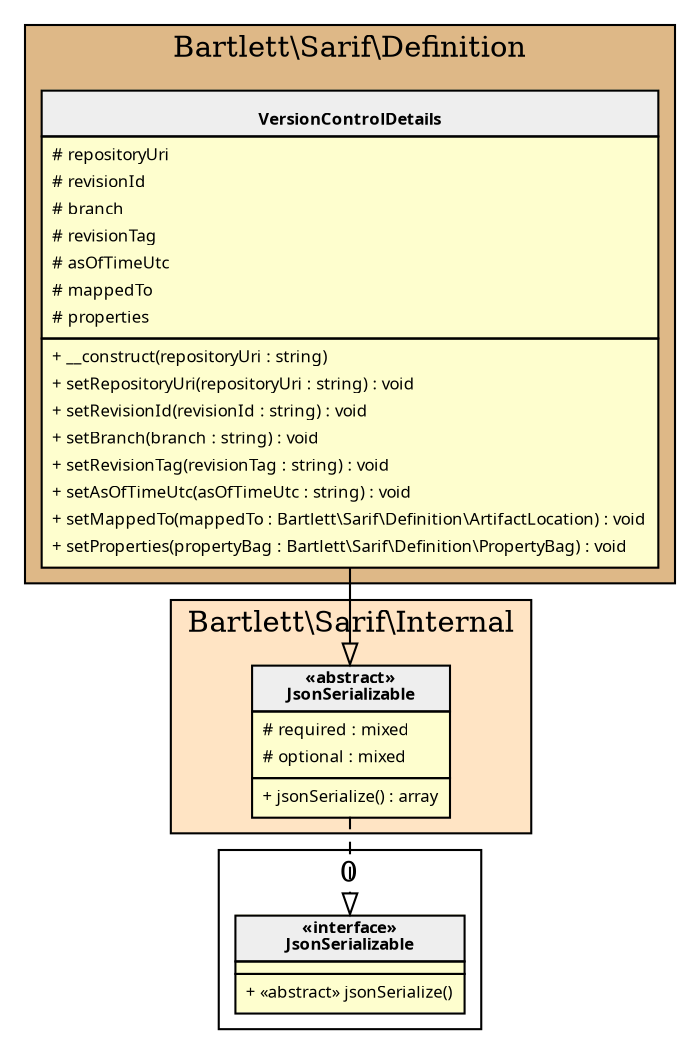 digraph {
  graph [name="G" overlap="false" rankdir="TB" bgcolor="transparent"]
  node [fontname="Verdana" fontsize=8 shape="none" margin=0 fillcolor="#FEFECE" style="filled"]
  edge [fontname="Verdana" fontsize=8]
  subgraph cluster_0 {
    graph [bgcolor="BurlyWood"]
    label = "Bartlett\\Sarif\\Definition"
    "Bartlett\\Sarif\\Definition\\VersionControlDetails" [shape="none" label=<
<table cellspacing="0" border="0" cellborder="1">
    <tr><td bgcolor="#eeeeee"><b><br/>VersionControlDetails</b></td></tr>
    <tr><td><table border="0" cellspacing="0" cellpadding="2">
    <tr><td align="left"># repositoryUri</td></tr>
    <tr><td align="left"># revisionId</td></tr>
    <tr><td align="left"># branch</td></tr>
    <tr><td align="left"># revisionTag</td></tr>
    <tr><td align="left"># asOfTimeUtc</td></tr>
    <tr><td align="left"># mappedTo</td></tr>
    <tr><td align="left"># properties</td></tr>
</table></td></tr>
    <tr><td><table border="0" cellspacing="0" cellpadding="2">
    <tr><td align="left">+ __construct(repositoryUri : string)</td></tr>
    <tr><td align="left">+ setRepositoryUri(repositoryUri : string) : void</td></tr>
    <tr><td align="left">+ setRevisionId(revisionId : string) : void</td></tr>
    <tr><td align="left">+ setBranch(branch : string) : void</td></tr>
    <tr><td align="left">+ setRevisionTag(revisionTag : string) : void</td></tr>
    <tr><td align="left">+ setAsOfTimeUtc(asOfTimeUtc : string) : void</td></tr>
    <tr><td align="left">+ setMappedTo(mappedTo : Bartlett\\Sarif\\Definition\\ArtifactLocation) : void</td></tr>
    <tr><td align="left">+ setProperties(propertyBag : Bartlett\\Sarif\\Definition\\PropertyBag) : void</td></tr>
</table></td></tr>
</table>>]
  }
  subgraph cluster_1 {
    graph [bgcolor="Bisque"]
    label = "Bartlett\\Sarif\\Internal"
    "Bartlett\\Sarif\\Internal\\JsonSerializable" [shape="none" label=<
<table cellspacing="0" border="0" cellborder="1">
    <tr><td bgcolor="#eeeeee"><b>«abstract»<br/>JsonSerializable</b></td></tr>
    <tr><td><table border="0" cellspacing="0" cellpadding="2">
    <tr><td align="left"># required : mixed</td></tr>
    <tr><td align="left"># optional : mixed</td></tr>
</table></td></tr>
    <tr><td><table border="0" cellspacing="0" cellpadding="2">
    <tr><td align="left">+ jsonSerialize() : array</td></tr>
</table></td></tr>
</table>>]
  }
  subgraph cluster_2 {
    label = 0
    "JsonSerializable" [shape="none" label=<
<table cellspacing="0" border="0" cellborder="1">
    <tr><td bgcolor="#eeeeee"><b>«interface»<br/>JsonSerializable</b></td></tr>
    <tr><td></td></tr>
    <tr><td><table border="0" cellspacing="0" cellpadding="2">
    <tr><td align="left">+ «abstract» jsonSerialize()</td></tr>
</table></td></tr>
</table>>]
  }
  "Bartlett\\Sarif\\Internal\\JsonSerializable" -> "JsonSerializable" [arrowhead="empty" style="dashed"]
  "Bartlett\\Sarif\\Definition\\VersionControlDetails" -> "Bartlett\\Sarif\\Internal\\JsonSerializable" [arrowhead="empty" style="filled"]
}
